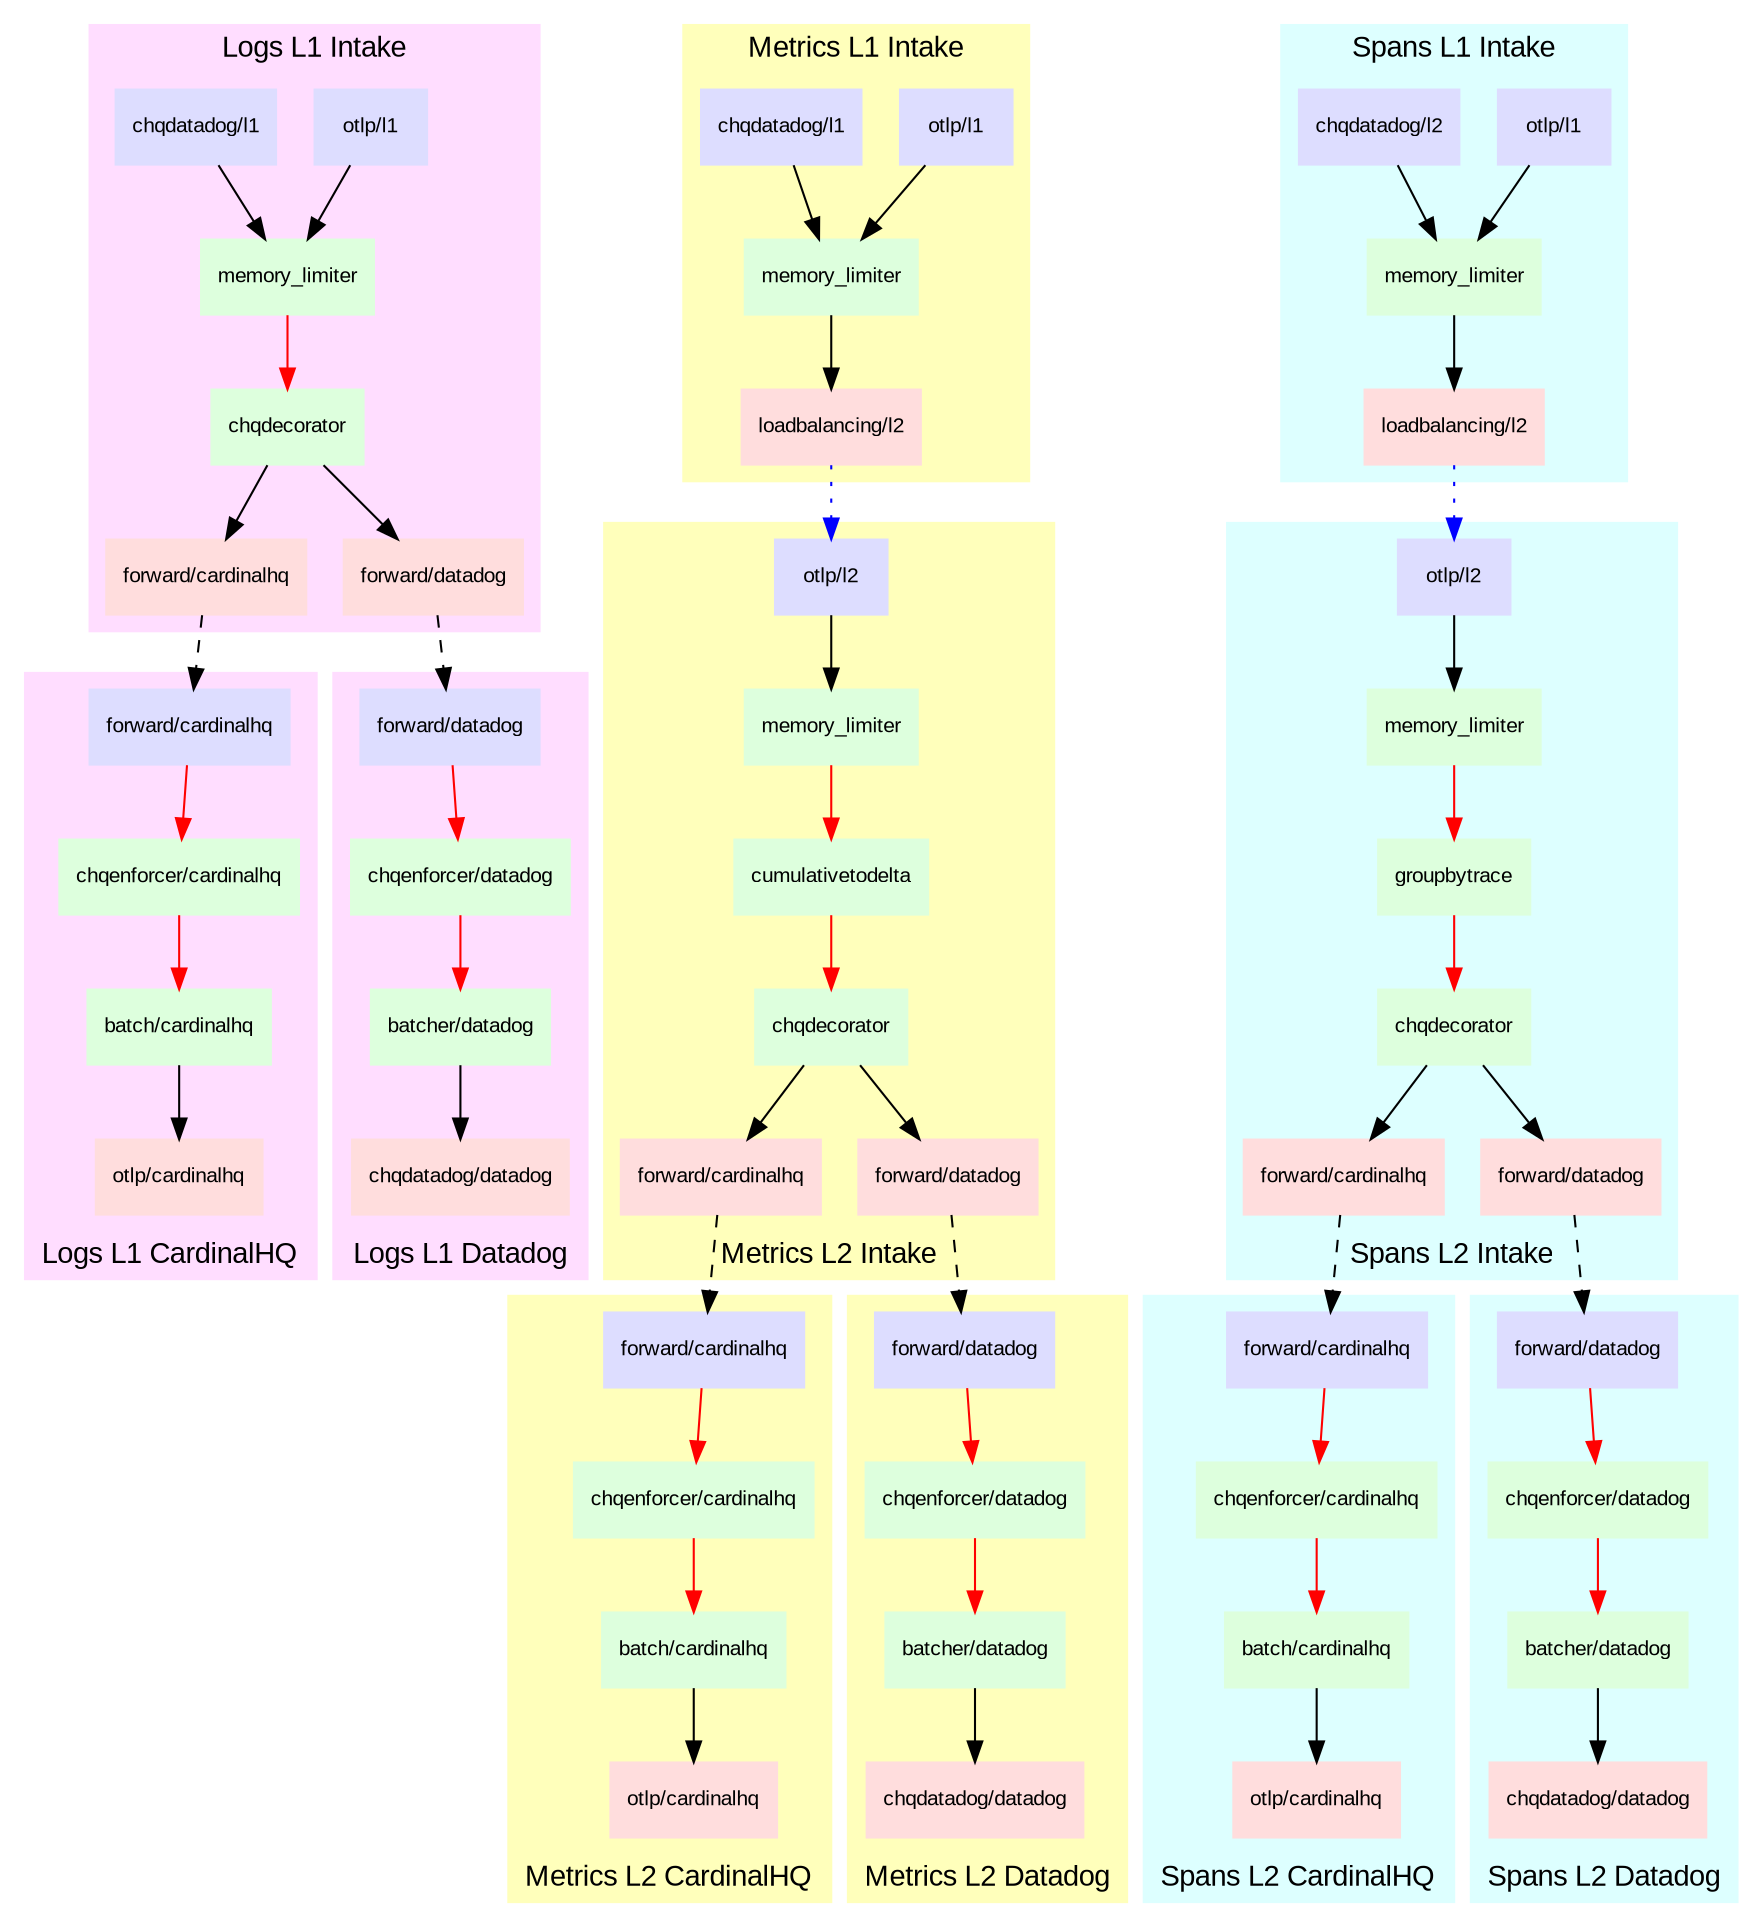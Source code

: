 digraph G {
    rankdir=TB;
    fontname="Arial";
    node [
        shape=box
        style=rounded
        fontname="Arial"
        fontsize=10
    ];

    subgraph cluster_1 {
		style=filled;
		color="#ffddff";
		node [style=filled,color=white];
        label="Logs L1 Intake";

        c1_receiver_otlp [label="otlp/l1" color="#ddddff"];
        c1_receiver_datadog [label="chqdatadog/l1" color="#ddddff"];
        c1_memory_limiter [label="memory_limiter" color="#ddffdd"];
        c1_chqdecorator [label="chqdecorator" color="#ddffdd"];
        c1_forwarder_cardinalhq [label="forward/cardinalhq" color="#ffdddd"];
        c1_forwarder_datadog [label="forward/datadog" color="#ffdddd"];
        
        c1_receiver_datadog -> c1_memory_limiter;
        c1_receiver_otlp -> c1_memory_limiter;
        c1_memory_limiter -> c1_chqdecorator [color=red];
        c1_chqdecorator -> c1_forwarder_datadog;
        c1_chqdecorator -> c1_forwarder_cardinalhq;
    }

    subgraph cluster_2 {
		style=filled;
		color="#ffddff";
		node [style=filled,color=white];
        label="Logs L1 CardinalHQ";
        labelloc="b";

        c1_forwarder_cardinalhq -> c2_forwarder_cardinalhq [style=dashed];

        c2_forwarder_cardinalhq [label="forward/cardinalhq" color="#ddddff"];
        c2_chqenforcer_cardinalhq [label="chqenforcer/cardinalhq" color="#ddffdd"];
        c2_batcher_cardinalhq [label="batch/cardinalhq" color="#ddffdd"];
        c2_otlp_cardinalhq [label="otlp/cardinalhq" color="#ffdddd"];

        c2_forwarder_cardinalhq -> c2_chqenforcer_cardinalhq [color=red];
        c2_chqenforcer_cardinalhq -> c2_batcher_cardinalhq [color=red];
        c2_batcher_cardinalhq -> c2_otlp_cardinalhq;
    }

    subgraph cluster_3 {
		style=filled;
		color="#ffddff";
		node [style=filled,color=white];
        label="Logs L1 Datadog";
        labelloc="b";

        c1_forwarder_datadog -> c3_forwarder_datadog [style=dashed];

        c3_forwarder_datadog [label="forward/datadog" color="#ddddff"];
        c3_chqenforcer_datadog [label="chqenforcer/datadog" color="#ddffdd"];
        c3_batcher_datadog [label="batcher/datadog" color="#ddffdd"];
        c3_chqdatadog_datadog [label="chqdatadog/datadog" color="#ffdddd"];

        c3_forwarder_datadog -> c3_chqenforcer_datadog [color=red];
        c3_chqenforcer_datadog -> c3_batcher_datadog [color=red];
        c3_batcher_datadog -> c3_chqdatadog_datadog;
    }
    
    subgraph cluster_4 {
		style=filled;
		color="#ffffbb";
		node [style=filled,color=white];
        label="Metrics L1 Intake";
        
        c4_receiver_otlp [label="otlp/l1" color="#ddddff"];
        c4_receiver_datadog [label="chqdatadog/l1" color="#ddddff"];
        c4_memory_limiter [label="memory_limiter" color="#ddffdd"];
        c4_exporter_loadbalance [label="loadbalancing/l2" color="#ffdddd"];
        
        c4_receiver_datadog -> c4_memory_limiter;
        c4_receiver_otlp -> c4_memory_limiter;
        c4_memory_limiter -> c4_exporter_loadbalance;
    }
    
    subgraph cluster_5 { 
		style=filled;
		color="#ffffbb";
		node [style=filled,color=white];
        label="Metrics L2 Intake";
        labelloc="b";
        
        c4_exporter_loadbalance -> c5_receiver_otlp [style=dotted color=blue]
        
        c5_receiver_otlp [label="otlp/l2" color="#ddddff"];
        c5_memory_limiter [label="memory_limiter" color="#ddffdd"];
        c5_cumulativetodelta [label="cumulativetodelta" color="#ddffdd"];
        c5_chqdecorator [label="chqdecorator" color="#ddffdd"];
        c5_forwarder_cardinalhq [label="forward/cardinalhq" color="#ffdddd"];
        c5_forwarder_datadog [label="forward/datadog" color="#ffdddd"];

        c5_receiver_otlp -> c5_memory_limiter;
        c5_memory_limiter -> c5_cumulativetodelta [color=red];
        c5_cumulativetodelta -> c5_chqdecorator [color=red];
        c5_chqdecorator -> c5_forwarder_cardinalhq;
        c5_chqdecorator -> c5_forwarder_datadog;
    }

    subgraph cluster_6 {
        style=filled;
        color="#ffffbb";
        node [style=filled,color=white];
        label="Metrics L2 CardinalHQ";
        labelloc="b";

        c5_forwarder_cardinalhq -> c6_forwarder_cardinalhq [style=dashed];

        c6_forwarder_cardinalhq [label="forward/cardinalhq" color="#ddddff"];
        c6_chqenforcer_cardinalhq [label="chqenforcer/cardinalhq" color="#ddffdd"];
        c6_batcher_cardinalhq [label="batch/cardinalhq" color="#ddffdd"];
        c6_otlp_cardinalhq [label="otlp/cardinalhq" color="#ffdddd"];

        c6_forwarder_cardinalhq -> c6_chqenforcer_cardinalhq [color=red];
        c6_chqenforcer_cardinalhq -> c6_batcher_cardinalhq [color=red];
        c6_batcher_cardinalhq -> c6_otlp_cardinalhq;
    }

    subgraph cluster_7 {
        style=filled;
        color="#ffffbb";
        node [style=filled,color=white];
        label="Metrics L2 Datadog";
        labelloc="b";

        c5_forwarder_datadog -> c7_forwarder_datadog [style=dashed];

        c7_forwarder_datadog [label="forward/datadog" color="#ddddff"];
        c7_chqenforcer_datadog [label="chqenforcer/datadog" color="#ddffdd"];
        c7_batcher_datadog [label="batcher/datadog" color="#ddffdd"];
        c7_chqdatadog_datadog [label="chqdatadog/datadog" color="#ffdddd"];

        c7_forwarder_datadog -> c7_chqenforcer_datadog [color=red];
        c7_chqenforcer_datadog -> c7_batcher_datadog [color=red];
        c7_batcher_datadog -> c7_chqdatadog_datadog;
    }

    subgraph cluster_8 {
        style=filled;
        color="#ddffff";
        node [style=filled,color=white];
        label="Spans L1 Intake";
        
        c8_receiver_otlp [label="otlp/l1" color="#ddddff"];
        c8_receiver_datadog [label="chqdatadog/l2" color="#ddddff"];
        c8_memory_limiter [label="memory_limiter" color="#ddffdd"];
        c8_exporter_loadbalance [label="loadbalancing/l2" color="#ffdddd"];
        
        c8_receiver_datadog -> c8_memory_limiter;
        c8_receiver_otlp -> c8_memory_limiter;
        c8_memory_limiter -> c8_exporter_loadbalance;
    }

    subgraph cluster_9 {
        style=filled;
        color="#ddffff";
        node [style=filled,color=white];
        label="Spans L2 Intake";
        labelloc="b";
        
        c8_exporter_loadbalance -> c9_receiver_otlp [style=dotted color=blue]
        
        c9_receiver_otlp [label="otlp/l2" color="#ddddff"];
        c9_memory_limiter [label="memory_limiter" color="#ddffdd"];
        c9_groupbytrace [label="groupbytrace" color="#ddffdd"];
        c9_chqdecorator [label="chqdecorator" color="#ddffdd"];
        c9_forwarder_cardinalhq [label="forward/cardinalhq" color="#ffdddd"];
        c9_forwarder_datadog [label="forward/datadog" color="#ffdddd"];

        c9_receiver_otlp -> c9_memory_limiter;
        c9_memory_limiter -> c9_groupbytrace [color=red];
        c9_groupbytrace -> c9_chqdecorator [color=red];
        c9_chqdecorator -> c9_forwarder_cardinalhq;
        c9_chqdecorator -> c9_forwarder_datadog;
    }

    subgraph cluster_10 {
        style=filled;
        color="#ddffff";
        node [style=filled,color=white];
        label="Spans L2 CardinalHQ";
        labelloc="b";

        c9_forwarder_cardinalhq -> c10_forwarder_cardinalhq [style=dashed];

        c10_forwarder_cardinalhq [label="forward/cardinalhq" color="#ddddff"];
        c10_chqenforcer_cardinalhq [label="chqenforcer/cardinalhq" color="#ddffdd"];
        c10_batcher_cardinalhq [label="batch/cardinalhq" color="#ddffdd"];
        c10_otlp_cardinalhq [label="otlp/cardinalhq" color="#ffdddd"];

        c10_forwarder_cardinalhq -> c10_chqenforcer_cardinalhq [color=red];
        c10_chqenforcer_cardinalhq -> c10_batcher_cardinalhq [color=red];
        c10_batcher_cardinalhq -> c10_otlp_cardinalhq;
    }

    subgraph cluster_11 {
        style=filled;
        color="#ddffff";
        node [style=filled,color=white];
        label="Spans L2 Datadog";
        labelloc="b";

        c9_forwarder_datadog -> c11_forwarder_datadog [style=dashed];

        c11_forwarder_datadog [label="forward/datadog" color="#ddddff"];
        c11_chqenforcer_datadog [label="chqenforcer/datadog" color="#ddffdd"];
        c11_batcher_datadog [label="batcher/datadog" color="#ddffdd"];
        c11_chqdatadog_datadog [label="chqdatadog/datadog" color="#ffdddd"];

        c11_forwarder_datadog -> c11_chqenforcer_datadog [color=red];
        c11_chqenforcer_datadog -> c11_batcher_datadog [color=red];
        c11_batcher_datadog -> c11_chqdatadog_datadog;
    }
}
